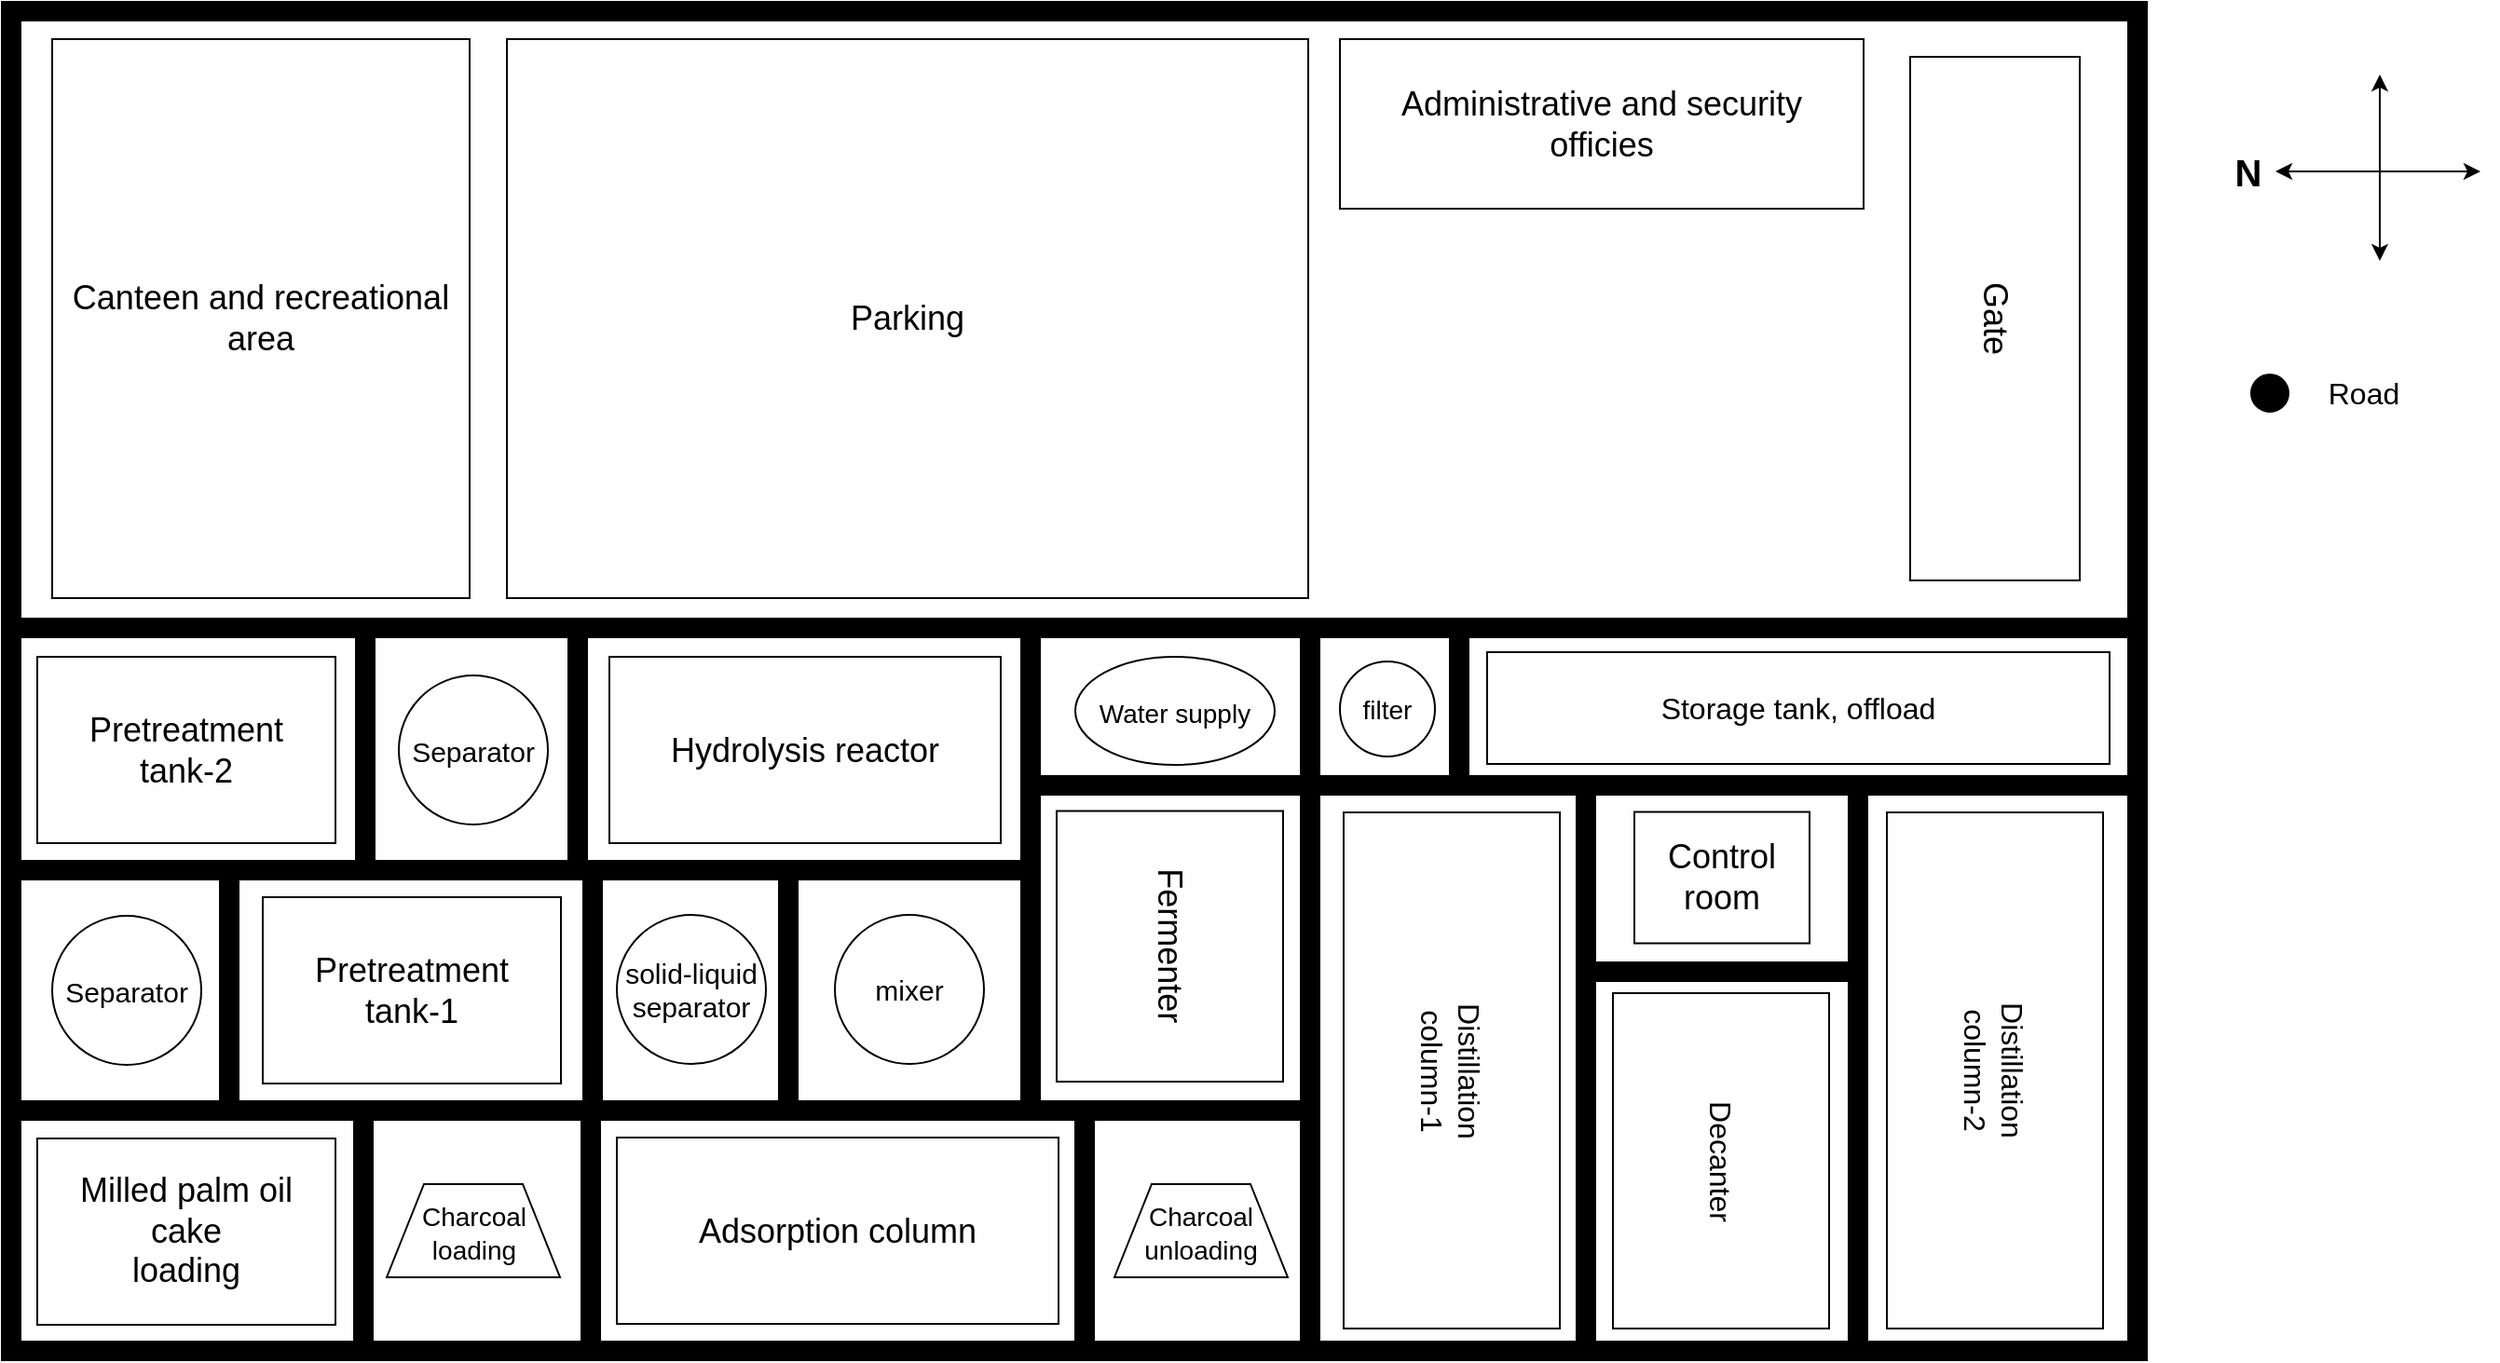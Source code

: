 <mxfile version="17.5.0" type="github">
  <diagram name="Page-1" id="4bd5d27a-524c-7e24-5d5f-89a86ee4fca1">
    <mxGraphModel dx="1542" dy="788" grid="1" gridSize="10" guides="1" tooltips="1" connect="1" arrows="1" fold="1" page="1" pageScale="1" pageWidth="1169" pageHeight="827" background="none" math="0" shadow="0">
      <root>
        <mxCell id="0" />
        <mxCell id="1" parent="0" />
        <mxCell id="ErhSHMuJ_9XtqN_3wWN7-1" value="&lt;font style=&quot;font-size: 18px&quot;&gt;Milled palm oil&lt;br&gt;cake&lt;br&gt;loading&lt;/font&gt;" style="rounded=0;whiteSpace=wrap;html=1;rotation=0;" vertex="1" parent="1">
          <mxGeometry x="39" y="659" width="160" height="100" as="geometry" />
        </mxCell>
        <mxCell id="ErhSHMuJ_9XtqN_3wWN7-2" value="" style="verticalLabelPosition=bottom;html=1;verticalAlign=top;align=center;shape=mxgraph.floorplan.wall;fillColor=#000000;fontSize=18;" vertex="1" parent="1">
          <mxGeometry x="27" y="768" width="190" height="10" as="geometry" />
        </mxCell>
        <mxCell id="ErhSHMuJ_9XtqN_3wWN7-3" value="" style="verticalLabelPosition=bottom;html=1;verticalAlign=top;align=center;shape=mxgraph.floorplan.wall;fillColor=#000000;direction=south;fontSize=18;" vertex="1" parent="1">
          <mxGeometry x="209" y="639" width="10" height="139" as="geometry" />
        </mxCell>
        <mxCell id="ErhSHMuJ_9XtqN_3wWN7-8" value="" style="verticalLabelPosition=bottom;html=1;verticalAlign=top;align=center;shape=mxgraph.floorplan.wall;fillColor=#000000;fontSize=18;" vertex="1" parent="1">
          <mxGeometry x="27" y="639" width="310" height="10" as="geometry" />
        </mxCell>
        <mxCell id="ErhSHMuJ_9XtqN_3wWN7-9" value="" style="verticalLabelPosition=bottom;html=1;verticalAlign=top;align=center;shape=mxgraph.floorplan.wall;fillColor=#000000;direction=south;fontSize=18;" vertex="1" parent="1">
          <mxGeometry x="20" y="639" width="10" height="139" as="geometry" />
        </mxCell>
        <mxCell id="ErhSHMuJ_9XtqN_3wWN7-10" value="&lt;span style=&quot;font-size: 18px&quot;&gt;Pretreatment&lt;br&gt;tank-1&lt;/span&gt;" style="rounded=0;whiteSpace=wrap;html=1;rotation=0;" vertex="1" parent="1">
          <mxGeometry x="160" y="529.5" width="160" height="100" as="geometry" />
        </mxCell>
        <mxCell id="ErhSHMuJ_9XtqN_3wWN7-11" value="" style="verticalLabelPosition=bottom;html=1;verticalAlign=top;align=center;shape=mxgraph.floorplan.wall;fillColor=#000000;direction=south;fontSize=18;" vertex="1" parent="1">
          <mxGeometry x="137" y="519" width="10" height="120.5" as="geometry" />
        </mxCell>
        <mxCell id="ErhSHMuJ_9XtqN_3wWN7-12" value="" style="verticalLabelPosition=bottom;html=1;verticalAlign=top;align=center;shape=mxgraph.floorplan.wall;fillColor=#000000;fontSize=18;" vertex="1" parent="1">
          <mxGeometry x="27" y="510" width="190" height="10" as="geometry" />
        </mxCell>
        <mxCell id="ErhSHMuJ_9XtqN_3wWN7-13" value="" style="verticalLabelPosition=bottom;html=1;verticalAlign=top;align=center;shape=mxgraph.floorplan.wall;fillColor=#000000;direction=south;fontSize=18;" vertex="1" parent="1">
          <mxGeometry x="20" y="510" width="10" height="139" as="geometry" />
        </mxCell>
        <mxCell id="ErhSHMuJ_9XtqN_3wWN7-14" value="" style="verticalLabelPosition=bottom;html=1;verticalAlign=top;align=center;shape=mxgraph.floorplan.wall;fillColor=#000000;fontSize=18;" vertex="1" parent="1">
          <mxGeometry x="343" y="639" width="384" height="10" as="geometry" />
        </mxCell>
        <mxCell id="ErhSHMuJ_9XtqN_3wWN7-15" value="&lt;span style=&quot;font-size: 18px&quot;&gt;Pretreatment&lt;br&gt;tank-2&lt;/span&gt;" style="rounded=0;whiteSpace=wrap;html=1;rotation=0;" vertex="1" parent="1">
          <mxGeometry x="39" y="400.5" width="160" height="100" as="geometry" />
        </mxCell>
        <mxCell id="ErhSHMuJ_9XtqN_3wWN7-16" value="" style="verticalLabelPosition=bottom;html=1;verticalAlign=top;align=center;shape=mxgraph.floorplan.wall;fillColor=#000000;direction=south;fontSize=18;" vertex="1" parent="1">
          <mxGeometry x="567" y="389" width="10" height="260" as="geometry" />
        </mxCell>
        <mxCell id="ErhSHMuJ_9XtqN_3wWN7-17" value="" style="verticalLabelPosition=bottom;html=1;verticalAlign=top;align=center;shape=mxgraph.floorplan.wall;fillColor=#000000;fontSize=18;" vertex="1" parent="1">
          <mxGeometry x="343" y="510" width="224" height="10" as="geometry" />
        </mxCell>
        <mxCell id="ErhSHMuJ_9XtqN_3wWN7-18" value="" style="verticalLabelPosition=bottom;html=1;verticalAlign=top;align=center;shape=mxgraph.floorplan.wall;fillColor=#000000;fontSize=18;" vertex="1" parent="1">
          <mxGeometry x="27" y="380" width="200" height="10" as="geometry" />
        </mxCell>
        <mxCell id="ErhSHMuJ_9XtqN_3wWN7-19" value="" style="verticalLabelPosition=bottom;html=1;verticalAlign=top;align=center;shape=mxgraph.floorplan.wall;fillColor=#000000;direction=south;fontSize=18;" vertex="1" parent="1">
          <mxGeometry x="20" y="59" width="10" height="460" as="geometry" />
        </mxCell>
        <mxCell id="ErhSHMuJ_9XtqN_3wWN7-20" value="" style="verticalLabelPosition=bottom;html=1;verticalAlign=top;align=center;shape=mxgraph.floorplan.wall;fillColor=#000000;direction=south;fontSize=18;" vertex="1" parent="1">
          <mxGeometry x="210" y="381" width="10" height="139" as="geometry" />
        </mxCell>
        <mxCell id="ErhSHMuJ_9XtqN_3wWN7-21" value="" style="verticalLabelPosition=bottom;html=1;verticalAlign=top;align=center;shape=mxgraph.floorplan.wall;fillColor=#000000;fontSize=18;" vertex="1" parent="1">
          <mxGeometry x="220" y="380" width="951" height="10" as="geometry" />
        </mxCell>
        <mxCell id="ErhSHMuJ_9XtqN_3wWN7-22" value="&lt;span style=&quot;font-size: 18px&quot;&gt;Hydrolysis reactor&lt;/span&gt;" style="rounded=0;whiteSpace=wrap;html=1;rotation=0;" vertex="1" parent="1">
          <mxGeometry x="346" y="400.5" width="210" height="100" as="geometry" />
        </mxCell>
        <mxCell id="ErhSHMuJ_9XtqN_3wWN7-23" value="&lt;font style=&quot;font-size: 15px&quot;&gt;Separator&lt;/font&gt;" style="ellipse;whiteSpace=wrap;html=1;aspect=fixed;fontSize=18;" vertex="1" parent="1">
          <mxGeometry x="47" y="539.5" width="80" height="80" as="geometry" />
        </mxCell>
        <mxCell id="ErhSHMuJ_9XtqN_3wWN7-24" value="" style="verticalLabelPosition=bottom;html=1;verticalAlign=top;align=center;shape=mxgraph.floorplan.wall;fillColor=#000000;fontSize=18;" vertex="1" parent="1">
          <mxGeometry x="217" y="510" width="190" height="10" as="geometry" />
        </mxCell>
        <mxCell id="ErhSHMuJ_9XtqN_3wWN7-25" value="" style="verticalLabelPosition=bottom;html=1;verticalAlign=top;align=center;shape=mxgraph.floorplan.wall;fillColor=#000000;direction=south;fontSize=18;" vertex="1" parent="1">
          <mxGeometry x="332" y="510" width="10" height="139" as="geometry" />
        </mxCell>
        <mxCell id="ErhSHMuJ_9XtqN_3wWN7-26" value="&lt;font style=&quot;font-size: 15px&quot;&gt;Separator&lt;/font&gt;" style="ellipse;whiteSpace=wrap;html=1;aspect=fixed;fontSize=18;" vertex="1" parent="1">
          <mxGeometry x="233" y="410.5" width="80" height="80" as="geometry" />
        </mxCell>
        <mxCell id="ErhSHMuJ_9XtqN_3wWN7-27" value="" style="verticalLabelPosition=bottom;html=1;verticalAlign=top;align=center;shape=mxgraph.floorplan.wall;fillColor=#000000;direction=south;fontSize=18;" vertex="1" parent="1">
          <mxGeometry x="324" y="381" width="10" height="139" as="geometry" />
        </mxCell>
        <mxCell id="ErhSHMuJ_9XtqN_3wWN7-28" value="solid-liquid&lt;br&gt;separator" style="ellipse;whiteSpace=wrap;html=1;aspect=fixed;fontSize=15;" vertex="1" parent="1">
          <mxGeometry x="350" y="539" width="80" height="80" as="geometry" />
        </mxCell>
        <mxCell id="ErhSHMuJ_9XtqN_3wWN7-29" value="" style="verticalLabelPosition=bottom;html=1;verticalAlign=top;align=center;shape=mxgraph.floorplan.wall;fillColor=#000000;direction=south;fontSize=18;" vertex="1" parent="1">
          <mxGeometry x="437" y="519" width="10" height="129.5" as="geometry" />
        </mxCell>
        <mxCell id="ErhSHMuJ_9XtqN_3wWN7-30" value="&lt;span style=&quot;font-size: 18px&quot;&gt;Adsorption column&lt;/span&gt;" style="rounded=0;whiteSpace=wrap;html=1;rotation=0;" vertex="1" parent="1">
          <mxGeometry x="350" y="658.5" width="237" height="100" as="geometry" />
        </mxCell>
        <mxCell id="ErhSHMuJ_9XtqN_3wWN7-31" value="" style="verticalLabelPosition=bottom;html=1;verticalAlign=top;align=center;shape=mxgraph.floorplan.wall;fillColor=#000000;fontSize=18;" vertex="1" parent="1">
          <mxGeometry x="207" y="768" width="954" height="10" as="geometry" />
        </mxCell>
        <mxCell id="ErhSHMuJ_9XtqN_3wWN7-32" value="" style="verticalLabelPosition=bottom;html=1;verticalAlign=top;align=center;shape=mxgraph.floorplan.wall;fillColor=#000000;direction=south;fontSize=18;" vertex="1" parent="1">
          <mxGeometry x="331" y="639.5" width="10" height="129.5" as="geometry" />
        </mxCell>
        <mxCell id="ErhSHMuJ_9XtqN_3wWN7-33" value="" style="verticalLabelPosition=bottom;html=1;verticalAlign=top;align=center;shape=mxgraph.floorplan.wall;fillColor=#000000;direction=south;fontSize=18;" vertex="1" parent="1">
          <mxGeometry x="596" y="639.5" width="10" height="129.5" as="geometry" />
        </mxCell>
        <mxCell id="ErhSHMuJ_9XtqN_3wWN7-34" value="&lt;font style=&quot;font-size: 14px&quot;&gt;Charcoal&lt;br&gt;loading&lt;/font&gt;" style="shape=trapezoid;perimeter=trapezoidPerimeter;whiteSpace=wrap;html=1;fixedSize=1;fontSize=15;" vertex="1" parent="1">
          <mxGeometry x="226.5" y="683.5" width="93" height="50" as="geometry" />
        </mxCell>
        <mxCell id="ErhSHMuJ_9XtqN_3wWN7-35" value="&lt;font style=&quot;font-size: 14px&quot;&gt;Charcoal&lt;br&gt;unloading&lt;br&gt;&lt;/font&gt;" style="shape=trapezoid;perimeter=trapezoidPerimeter;whiteSpace=wrap;html=1;fixedSize=1;fontSize=15;" vertex="1" parent="1">
          <mxGeometry x="617" y="683.5" width="93" height="50" as="geometry" />
        </mxCell>
        <mxCell id="ErhSHMuJ_9XtqN_3wWN7-36" value="" style="verticalLabelPosition=bottom;html=1;verticalAlign=top;align=center;shape=mxgraph.floorplan.wall;fillColor=#000000;direction=south;fontSize=18;" vertex="1" parent="1">
          <mxGeometry x="717" y="389" width="10" height="388.5" as="geometry" />
        </mxCell>
        <mxCell id="ErhSHMuJ_9XtqN_3wWN7-37" value="mixer" style="ellipse;whiteSpace=wrap;html=1;aspect=fixed;fontSize=15;" vertex="1" parent="1">
          <mxGeometry x="467" y="539" width="80" height="80" as="geometry" />
        </mxCell>
        <mxCell id="ErhSHMuJ_9XtqN_3wWN7-38" value="&lt;font style=&quot;font-size: 18px&quot;&gt;Fermenter&lt;/font&gt;" style="rounded=0;whiteSpace=wrap;html=1;fontSize=14;rotation=90;" vertex="1" parent="1">
          <mxGeometry x="574.13" y="495.12" width="145.25" height="121.5" as="geometry" />
        </mxCell>
        <mxCell id="ErhSHMuJ_9XtqN_3wWN7-40" value="&lt;font style=&quot;font-size: 14px&quot;&gt;Water supply&lt;/font&gt;" style="ellipse;whiteSpace=wrap;html=1;fontSize=18;" vertex="1" parent="1">
          <mxGeometry x="596" y="400.5" width="107" height="58" as="geometry" />
        </mxCell>
        <mxCell id="ErhSHMuJ_9XtqN_3wWN7-41" value="" style="verticalLabelPosition=bottom;html=1;verticalAlign=top;align=center;shape=mxgraph.floorplan.wall;fillColor=#000000;fontSize=18;" vertex="1" parent="1">
          <mxGeometry x="568.5" y="464.5" width="602.5" height="10" as="geometry" />
        </mxCell>
        <mxCell id="ErhSHMuJ_9XtqN_3wWN7-42" value="filter" style="ellipse;whiteSpace=wrap;html=1;aspect=fixed;fontSize=14;" vertex="1" parent="1">
          <mxGeometry x="738" y="403" width="51" height="51" as="geometry" />
        </mxCell>
        <mxCell id="ErhSHMuJ_9XtqN_3wWN7-43" value="" style="verticalLabelPosition=bottom;html=1;verticalAlign=top;align=center;shape=mxgraph.floorplan.wall;fillColor=#000000;direction=south;fontSize=18;" vertex="1" parent="1">
          <mxGeometry x="797" y="381" width="10" height="88" as="geometry" />
        </mxCell>
        <mxCell id="ErhSHMuJ_9XtqN_3wWN7-44" value="&lt;font style=&quot;font-size: 16px&quot;&gt;Distillation&lt;br&gt;column-1&lt;/font&gt;" style="rounded=0;whiteSpace=wrap;html=1;fontSize=14;rotation=90;" vertex="1" parent="1">
          <mxGeometry x="659.5" y="564.5" width="277" height="116" as="geometry" />
        </mxCell>
        <mxCell id="ErhSHMuJ_9XtqN_3wWN7-45" value="&lt;span style=&quot;font-size: 16px&quot;&gt;Decanter&lt;/span&gt;" style="rounded=0;whiteSpace=wrap;html=1;fontSize=14;rotation=90;" vertex="1" parent="1">
          <mxGeometry x="852.5" y="613" width="180" height="116" as="geometry" />
        </mxCell>
        <mxCell id="ErhSHMuJ_9XtqN_3wWN7-46" value="&lt;font style=&quot;font-size: 16px&quot;&gt;Distillation&lt;br&gt;column-2&lt;/font&gt;" style="rounded=0;whiteSpace=wrap;html=1;fontSize=14;rotation=90;" vertex="1" parent="1">
          <mxGeometry x="951" y="564.5" width="277" height="116" as="geometry" />
        </mxCell>
        <mxCell id="ErhSHMuJ_9XtqN_3wWN7-47" value="" style="verticalLabelPosition=bottom;html=1;verticalAlign=top;align=center;shape=mxgraph.floorplan.wall;fillColor=#000000;direction=south;fontSize=18;" vertex="1" parent="1">
          <mxGeometry x="1161" y="49" width="10" height="729" as="geometry" />
        </mxCell>
        <mxCell id="ErhSHMuJ_9XtqN_3wWN7-49" value="" style="verticalLabelPosition=bottom;html=1;verticalAlign=top;align=center;shape=mxgraph.floorplan.wall;fillColor=#000000;direction=south;fontSize=18;" vertex="1" parent="1">
          <mxGeometry x="1011" y="469" width="10" height="308" as="geometry" />
        </mxCell>
        <mxCell id="ErhSHMuJ_9XtqN_3wWN7-50" value="" style="verticalLabelPosition=bottom;html=1;verticalAlign=top;align=center;shape=mxgraph.floorplan.wall;fillColor=#000000;direction=south;fontSize=18;" vertex="1" parent="1">
          <mxGeometry x="865" y="469" width="10" height="308" as="geometry" />
        </mxCell>
        <mxCell id="ErhSHMuJ_9XtqN_3wWN7-51" value="Storage tank, offload" style="rounded=0;whiteSpace=wrap;html=1;fontSize=16;" vertex="1" parent="1">
          <mxGeometry x="817" y="398" width="334" height="60" as="geometry" />
        </mxCell>
        <mxCell id="ErhSHMuJ_9XtqN_3wWN7-52" value="" style="verticalLabelPosition=bottom;html=1;verticalAlign=top;align=center;shape=mxgraph.floorplan.wall;fillColor=#000000;fontSize=18;" vertex="1" parent="1">
          <mxGeometry x="20" y="49" width="1141" height="10" as="geometry" />
        </mxCell>
        <mxCell id="ErhSHMuJ_9XtqN_3wWN7-53" value="&lt;span style=&quot;font-size: 18px&quot;&gt;Canteen and recreational area&lt;/span&gt;" style="rounded=0;whiteSpace=wrap;html=1;rotation=0;" vertex="1" parent="1">
          <mxGeometry x="47" y="69" width="224" height="300" as="geometry" />
        </mxCell>
        <mxCell id="ErhSHMuJ_9XtqN_3wWN7-54" value="&lt;span style=&quot;font-size: 18px&quot;&gt;Parking&lt;/span&gt;" style="rounded=0;whiteSpace=wrap;html=1;rotation=0;" vertex="1" parent="1">
          <mxGeometry x="291" y="69" width="430" height="300" as="geometry" />
        </mxCell>
        <mxCell id="ErhSHMuJ_9XtqN_3wWN7-55" value="" style="verticalLabelPosition=bottom;html=1;verticalAlign=top;align=center;shape=mxgraph.floorplan.wall;fillColor=#000000;fontSize=18;" vertex="1" parent="1">
          <mxGeometry x="865" y="564.5" width="156" height="10" as="geometry" />
        </mxCell>
        <mxCell id="ErhSHMuJ_9XtqN_3wWN7-56" value="&lt;span style=&quot;font-size: 18px&quot;&gt;Control room&lt;/span&gt;" style="rounded=0;whiteSpace=wrap;html=1;rotation=0;" vertex="1" parent="1">
          <mxGeometry x="896" y="483.75" width="94" height="70.5" as="geometry" />
        </mxCell>
        <mxCell id="ErhSHMuJ_9XtqN_3wWN7-57" value="&lt;span style=&quot;font-size: 18px&quot;&gt;Administrative and security&lt;br&gt;officies&lt;br&gt;&lt;/span&gt;" style="rounded=0;whiteSpace=wrap;html=1;rotation=0;" vertex="1" parent="1">
          <mxGeometry x="738" y="69" width="281" height="91" as="geometry" />
        </mxCell>
        <mxCell id="ErhSHMuJ_9XtqN_3wWN7-58" value="&lt;span style=&quot;font-size: 18px&quot;&gt;Gate&lt;br&gt;&lt;/span&gt;" style="rounded=0;whiteSpace=wrap;html=1;rotation=90;" vertex="1" parent="1">
          <mxGeometry x="949" y="173.5" width="281" height="91" as="geometry" />
        </mxCell>
        <mxCell id="ErhSHMuJ_9XtqN_3wWN7-59" value="" style="ellipse;whiteSpace=wrap;html=1;aspect=fixed;fontSize=16;fillColor=#000000;" vertex="1" parent="1">
          <mxGeometry x="1227" y="249" width="20" height="20" as="geometry" />
        </mxCell>
        <mxCell id="ErhSHMuJ_9XtqN_3wWN7-60" value="Road" style="text;html=1;align=center;verticalAlign=middle;resizable=0;points=[];autosize=1;strokeColor=none;fillColor=none;fontSize=16;" vertex="1" parent="1">
          <mxGeometry x="1262" y="249" width="50" height="20" as="geometry" />
        </mxCell>
        <mxCell id="ErhSHMuJ_9XtqN_3wWN7-61" value="" style="endArrow=classic;startArrow=classic;html=1;rounded=0;fontSize=16;" edge="1" parent="1">
          <mxGeometry width="50" height="50" relative="1" as="geometry">
            <mxPoint x="1240" y="140" as="sourcePoint" />
            <mxPoint x="1350" y="140" as="targetPoint" />
          </mxGeometry>
        </mxCell>
        <mxCell id="ErhSHMuJ_9XtqN_3wWN7-62" value="" style="endArrow=classic;startArrow=classic;html=1;rounded=0;fontSize=16;" edge="1" parent="1">
          <mxGeometry width="50" height="50" relative="1" as="geometry">
            <mxPoint x="1296" y="88" as="sourcePoint" />
            <mxPoint x="1296" y="188" as="targetPoint" />
          </mxGeometry>
        </mxCell>
        <mxCell id="ErhSHMuJ_9XtqN_3wWN7-63" value="&lt;b&gt;&lt;font style=&quot;font-size: 20px&quot;&gt;N&lt;/font&gt;&lt;/b&gt;" style="text;html=1;align=center;verticalAlign=middle;resizable=0;points=[];autosize=1;strokeColor=none;fillColor=none;fontSize=16;" vertex="1" parent="1">
          <mxGeometry x="1210" y="125" width="30" height="30" as="geometry" />
        </mxCell>
      </root>
    </mxGraphModel>
  </diagram>
</mxfile>

